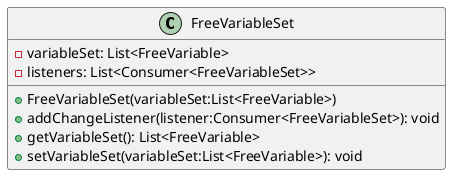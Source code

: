 @startuml

    class FreeVariableSet {
        -variableSet: List<FreeVariable>
        -listeners: List<Consumer<FreeVariableSet>>
        +FreeVariableSet(variableSet:List<FreeVariable>)
        +addChangeListener(listener:Consumer<FreeVariableSet>): void
        +getVariableSet(): List<FreeVariable>
        +setVariableSet(variableSet:List<FreeVariable>): void
    }

@enduml
